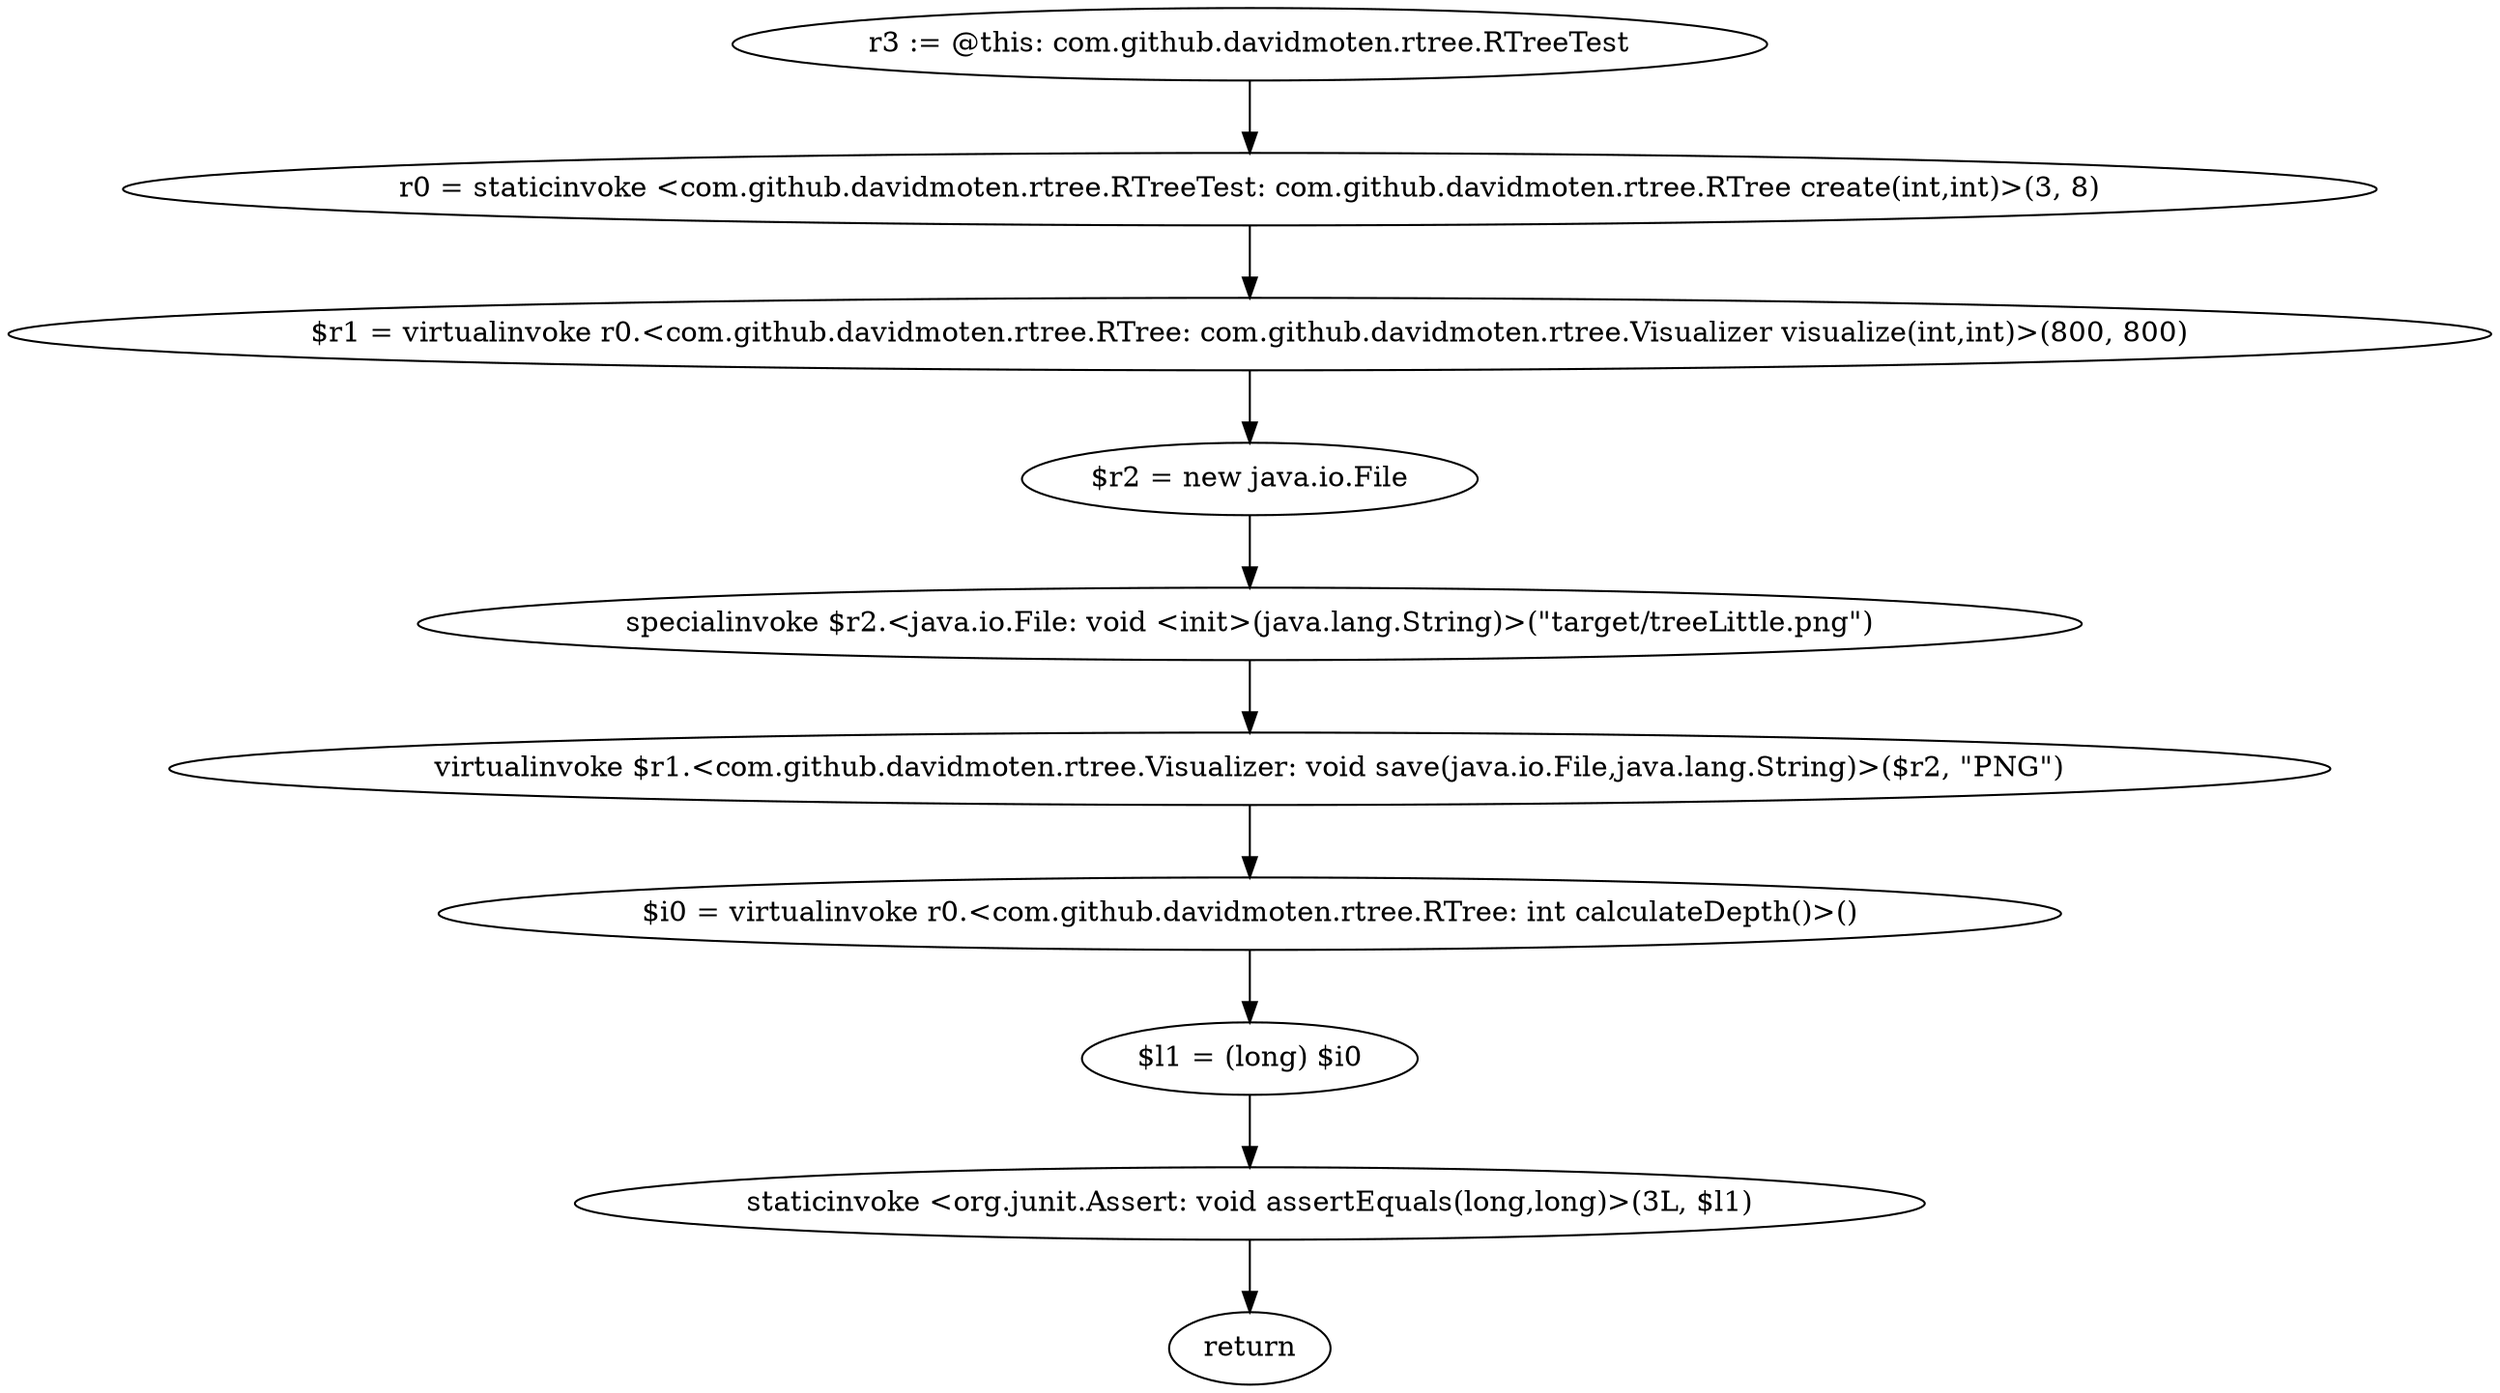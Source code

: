 digraph "unitGraph" {
    "r3 := @this: com.github.davidmoten.rtree.RTreeTest"
    "r0 = staticinvoke <com.github.davidmoten.rtree.RTreeTest: com.github.davidmoten.rtree.RTree create(int,int)>(3, 8)"
    "$r1 = virtualinvoke r0.<com.github.davidmoten.rtree.RTree: com.github.davidmoten.rtree.Visualizer visualize(int,int)>(800, 800)"
    "$r2 = new java.io.File"
    "specialinvoke $r2.<java.io.File: void <init>(java.lang.String)>(\"target/treeLittle.png\")"
    "virtualinvoke $r1.<com.github.davidmoten.rtree.Visualizer: void save(java.io.File,java.lang.String)>($r2, \"PNG\")"
    "$i0 = virtualinvoke r0.<com.github.davidmoten.rtree.RTree: int calculateDepth()>()"
    "$l1 = (long) $i0"
    "staticinvoke <org.junit.Assert: void assertEquals(long,long)>(3L, $l1)"
    "return"
    "r3 := @this: com.github.davidmoten.rtree.RTreeTest"->"r0 = staticinvoke <com.github.davidmoten.rtree.RTreeTest: com.github.davidmoten.rtree.RTree create(int,int)>(3, 8)";
    "r0 = staticinvoke <com.github.davidmoten.rtree.RTreeTest: com.github.davidmoten.rtree.RTree create(int,int)>(3, 8)"->"$r1 = virtualinvoke r0.<com.github.davidmoten.rtree.RTree: com.github.davidmoten.rtree.Visualizer visualize(int,int)>(800, 800)";
    "$r1 = virtualinvoke r0.<com.github.davidmoten.rtree.RTree: com.github.davidmoten.rtree.Visualizer visualize(int,int)>(800, 800)"->"$r2 = new java.io.File";
    "$r2 = new java.io.File"->"specialinvoke $r2.<java.io.File: void <init>(java.lang.String)>(\"target/treeLittle.png\")";
    "specialinvoke $r2.<java.io.File: void <init>(java.lang.String)>(\"target/treeLittle.png\")"->"virtualinvoke $r1.<com.github.davidmoten.rtree.Visualizer: void save(java.io.File,java.lang.String)>($r2, \"PNG\")";
    "virtualinvoke $r1.<com.github.davidmoten.rtree.Visualizer: void save(java.io.File,java.lang.String)>($r2, \"PNG\")"->"$i0 = virtualinvoke r0.<com.github.davidmoten.rtree.RTree: int calculateDepth()>()";
    "$i0 = virtualinvoke r0.<com.github.davidmoten.rtree.RTree: int calculateDepth()>()"->"$l1 = (long) $i0";
    "$l1 = (long) $i0"->"staticinvoke <org.junit.Assert: void assertEquals(long,long)>(3L, $l1)";
    "staticinvoke <org.junit.Assert: void assertEquals(long,long)>(3L, $l1)"->"return";
}
